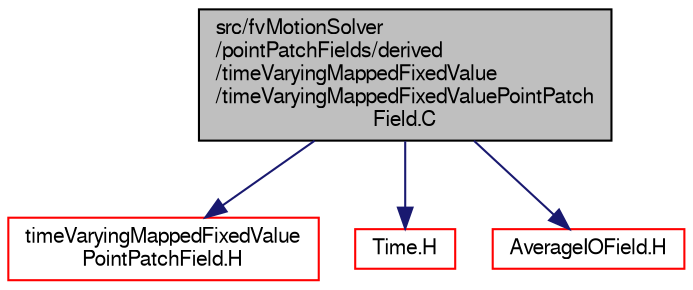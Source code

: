 digraph "src/fvMotionSolver/pointPatchFields/derived/timeVaryingMappedFixedValue/timeVaryingMappedFixedValuePointPatchField.C"
{
  bgcolor="transparent";
  edge [fontname="FreeSans",fontsize="10",labelfontname="FreeSans",labelfontsize="10"];
  node [fontname="FreeSans",fontsize="10",shape=record];
  Node0 [label="src/fvMotionSolver\l/pointPatchFields/derived\l/timeVaryingMappedFixedValue\l/timeVaryingMappedFixedValuePointPatch\lField.C",height=0.2,width=0.4,color="black", fillcolor="grey75", style="filled", fontcolor="black"];
  Node0 -> Node1 [color="midnightblue",fontsize="10",style="solid",fontname="FreeSans"];
  Node1 [label="timeVaryingMappedFixedValue\lPointPatchField.H",height=0.2,width=0.4,color="red",URL="$a04559.html"];
  Node0 -> Node251 [color="midnightblue",fontsize="10",style="solid",fontname="FreeSans"];
  Node251 [label="Time.H",height=0.2,width=0.4,color="red",URL="$a09311.html"];
  Node0 -> Node271 [color="midnightblue",fontsize="10",style="solid",fontname="FreeSans"];
  Node271 [label="AverageIOField.H",height=0.2,width=0.4,color="red",URL="$a02273.html"];
}

